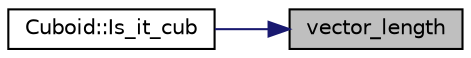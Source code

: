 digraph "vector_length"
{
 // LATEX_PDF_SIZE
  edge [fontname="Helvetica",fontsize="10",labelfontname="Helvetica",labelfontsize="10"];
  node [fontname="Helvetica",fontsize="10",shape=record];
  rankdir="RL";
  Node1 [label="vector_length",height=0.2,width=0.4,color="black", fillcolor="grey75", style="filled", fontcolor="black",tooltip=" "];
  Node1 -> Node2 [dir="back",color="midnightblue",fontsize="10",style="solid",fontname="Helvetica"];
  Node2 [label="Cuboid::Is_it_cub",height=0.2,width=0.4,color="black", fillcolor="white", style="filled",URL="$class_cuboid.html#adf0c2d0b6f669edba513008a916c6732",tooltip="Metoda klasy Rectangle wykonujaca operacje wyznaczenia dlugosic bokow prostokata i sprawdzenia,..."];
}
